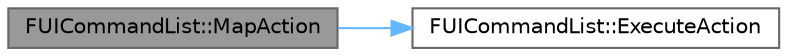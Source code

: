 digraph "FUICommandList::MapAction"
{
 // INTERACTIVE_SVG=YES
 // LATEX_PDF_SIZE
  bgcolor="transparent";
  edge [fontname=Helvetica,fontsize=10,labelfontname=Helvetica,labelfontsize=10];
  node [fontname=Helvetica,fontsize=10,shape=box,height=0.2,width=0.4];
  rankdir="LR";
  Node1 [id="Node000001",label="FUICommandList::MapAction",height=0.2,width=0.4,color="gray40", fillcolor="grey60", style="filled", fontcolor="black",tooltip="Maps a command info to a series of delegates that are executed by a multibox or mouse/keyboard input."];
  Node1 -> Node2 [id="edge1_Node000001_Node000002",color="steelblue1",style="solid",tooltip=" "];
  Node2 [id="Node000002",label="FUICommandList::ExecuteAction",height=0.2,width=0.4,color="grey40", fillcolor="white", style="filled",URL="$dc/d1f/classFUICommandList.html#a4a4992f5b7726b9266c77821b97ef070",tooltip="Executes the action associated with the provided command info Note: It is assumed at this point that ..."];
}
